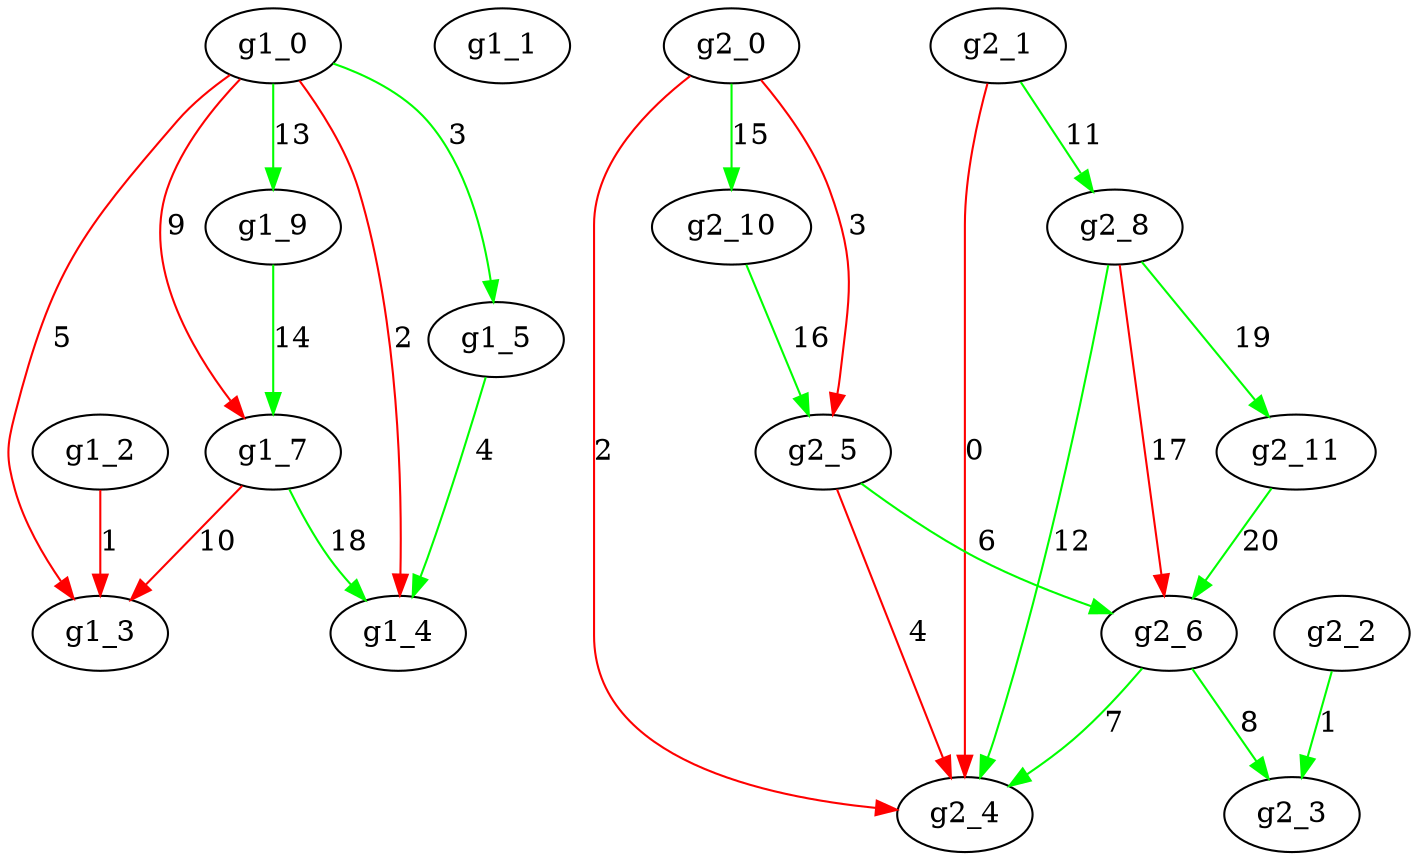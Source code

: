 // 0
digraph {
	g1_0 [label=g1_0]
	g1_1 [label=g1_1]
	g1_2 [label=g1_2]
	g1_3 [label=g1_3]
	g1_4 [label=g1_4]
	g1_7 [label=g1_7]
	g1_9 [label=g1_9]
	g1_5 [label=g1_5]
	g1_2 -> g1_3 [label=1 color=red]
	g1_0 -> g1_4 [label=2 color=red]
	g1_0 -> g1_5 [label=3 color=green]
	g1_5 -> g1_4 [label=4 color=green]
	g1_0 -> g1_3 [label=5 color=red]
	g1_0 -> g1_7 [label=9 color=red]
	g1_7 -> g1_3 [label=10 color=red]
	g1_0 -> g1_9 [label=13 color=green]
	g1_9 -> g1_7 [label=14 color=green]
	g1_7 -> g1_4 [label=18 color=green]
	g2_0 [label=g2_0]
	g2_1 [label=g2_1]
	g2_2 [label=g2_2]
	g2_3 [label=g2_3]
	g2_4 [label=g2_4]
	g2_5 [label=g2_5]
	g2_6 [label=g2_6]
	g2_8 [label=g2_8]
	g2_10 [label=g2_10]
	g2_11 [label=g2_11]
	g2_1 -> g2_4 [label=0 color=red]
	g2_2 -> g2_3 [label=1 color=green]
	g2_0 -> g2_4 [label=2 color=red]
	g2_0 -> g2_5 [label=3 color=red]
	g2_5 -> g2_4 [label=4 color=red]
	g2_5 -> g2_6 [label=6 color=green]
	g2_6 -> g2_4 [label=7 color=green]
	g2_6 -> g2_3 [label=8 color=green]
	g2_1 -> g2_8 [label=11 color=green]
	g2_8 -> g2_4 [label=12 color=green]
	g2_0 -> g2_10 [label=15 color=green]
	g2_10 -> g2_5 [label=16 color=green]
	g2_8 -> g2_6 [label=17 color=red]
	g2_8 -> g2_11 [label=19 color=green]
	g2_11 -> g2_6 [label=20 color=green]
}
